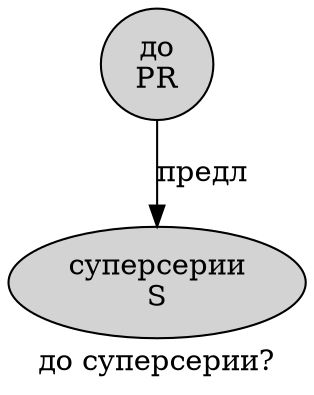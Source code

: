 digraph SENTENCE_3454 {
	graph [label="до суперсерии?"]
	node [style=filled]
		0 [label="до
PR" color="" fillcolor=lightgray penwidth=1 shape=ellipse]
		1 [label="суперсерии
S" color="" fillcolor=lightgray penwidth=1 shape=ellipse]
			0 -> 1 [label="предл"]
}
